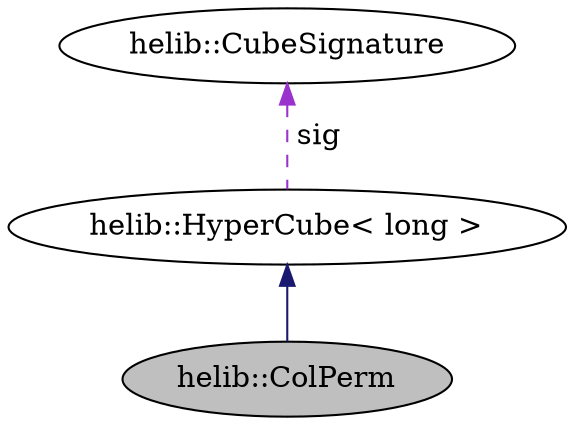 digraph "helib::ColPerm"
{
  N2 [label="helib::ColPerm",color="black", fillcolor="grey75", style="filled", fontcolor="black"];
  N3 -> N2 [dir="back",color="midnightblue",style="solid"];
  N3 [label="helib::HyperCube\< long \>",color="black", fillcolor="white", style="filled"];
  N4 -> N3 [dir="back",color="darkorchid3",style="dashed",label=" sig" ];
  N4 [label="helib::CubeSignature",color="black", fillcolor="white", style="filled",tooltip="Holds a vector of dimensions for a hypercube and some additional data. "];
}
digraph "helib::ColPerm"
{
  N0 [label="helib::ColPerm",color="black", fillcolor="grey75", style="filled", fontcolor="black"];
  N1 -> N0 [dir="back",color="midnightblue",style="solid"];
  N1 [label="helib::HyperCube\< long \>",color="black", fillcolor="white", style="filled"];
}
